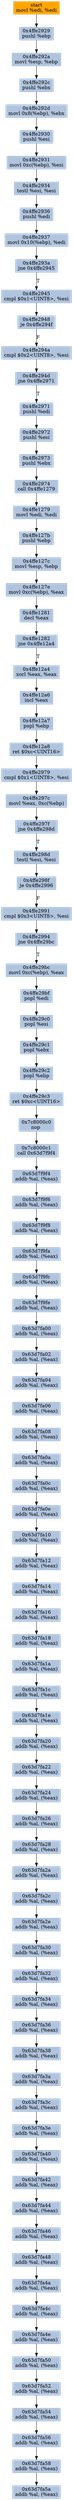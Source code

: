 digraph G {
node[shape=rectangle,style=filled,fillcolor=lightsteelblue,color=lightsteelblue]
bgcolor="transparent"
a0x4ffe2927movl_edi_edi[label="start\nmovl %edi, %edi",color="lightgrey",fillcolor="orange"];
a0x4ffe2929pushl_ebp[label="0x4ffe2929\npushl %ebp"];
a0x4ffe292amovl_esp_ebp[label="0x4ffe292a\nmovl %esp, %ebp"];
a0x4ffe292cpushl_ebx[label="0x4ffe292c\npushl %ebx"];
a0x4ffe292dmovl_0x8ebp__ebx[label="0x4ffe292d\nmovl 0x8(%ebp), %ebx"];
a0x4ffe2930pushl_esi[label="0x4ffe2930\npushl %esi"];
a0x4ffe2931movl_0xcebp__esi[label="0x4ffe2931\nmovl 0xc(%ebp), %esi"];
a0x4ffe2934testl_esi_esi[label="0x4ffe2934\ntestl %esi, %esi"];
a0x4ffe2936pushl_edi[label="0x4ffe2936\npushl %edi"];
a0x4ffe2937movl_0x10ebp__edi[label="0x4ffe2937\nmovl 0x10(%ebp), %edi"];
a0x4ffe293ajne_0x4ffe2945[label="0x4ffe293a\njne 0x4ffe2945"];
a0x4ffe2945cmpl_0x1UINT8_esi[label="0x4ffe2945\ncmpl $0x1<UINT8>, %esi"];
a0x4ffe2948je_0x4ffe294f[label="0x4ffe2948\nje 0x4ffe294f"];
a0x4ffe294acmpl_0x2UINT8_esi[label="0x4ffe294a\ncmpl $0x2<UINT8>, %esi"];
a0x4ffe294djne_0x4ffe2971[label="0x4ffe294d\njne 0x4ffe2971"];
a0x4ffe2971pushl_edi[label="0x4ffe2971\npushl %edi"];
a0x4ffe2972pushl_esi[label="0x4ffe2972\npushl %esi"];
a0x4ffe2973pushl_ebx[label="0x4ffe2973\npushl %ebx"];
a0x4ffe2974call_0x4ffe1279[label="0x4ffe2974\ncall 0x4ffe1279"];
a0x4ffe1279movl_edi_edi[label="0x4ffe1279\nmovl %edi, %edi"];
a0x4ffe127bpushl_ebp[label="0x4ffe127b\npushl %ebp"];
a0x4ffe127cmovl_esp_ebp[label="0x4ffe127c\nmovl %esp, %ebp"];
a0x4ffe127emovl_0xcebp__eax[label="0x4ffe127e\nmovl 0xc(%ebp), %eax"];
a0x4ffe1281decl_eax[label="0x4ffe1281\ndecl %eax"];
a0x4ffe1282jne_0x4ffe12a4[label="0x4ffe1282\njne 0x4ffe12a4"];
a0x4ffe12a4xorl_eax_eax[label="0x4ffe12a4\nxorl %eax, %eax"];
a0x4ffe12a6incl_eax[label="0x4ffe12a6\nincl %eax"];
a0x4ffe12a7popl_ebp[label="0x4ffe12a7\npopl %ebp"];
a0x4ffe12a8ret_0xcUINT16[label="0x4ffe12a8\nret $0xc<UINT16>"];
a0x4ffe2979cmpl_0x1UINT8_esi[label="0x4ffe2979\ncmpl $0x1<UINT8>, %esi"];
a0x4ffe297cmovl_eax_0xcebp_[label="0x4ffe297c\nmovl %eax, 0xc(%ebp)"];
a0x4ffe297fjne_0x4ffe298d[label="0x4ffe297f\njne 0x4ffe298d"];
a0x4ffe298dtestl_esi_esi[label="0x4ffe298d\ntestl %esi, %esi"];
a0x4ffe298fje_0x4ffe2996[label="0x4ffe298f\nje 0x4ffe2996"];
a0x4ffe2991cmpl_0x3UINT8_esi[label="0x4ffe2991\ncmpl $0x3<UINT8>, %esi"];
a0x4ffe2994jne_0x4ffe29bc[label="0x4ffe2994\njne 0x4ffe29bc"];
a0x4ffe29bcmovl_0xcebp__eax[label="0x4ffe29bc\nmovl 0xc(%ebp), %eax"];
a0x4ffe29bfpopl_edi[label="0x4ffe29bf\npopl %edi"];
a0x4ffe29c0popl_esi[label="0x4ffe29c0\npopl %esi"];
a0x4ffe29c1popl_ebx[label="0x4ffe29c1\npopl %ebx"];
a0x4ffe29c2popl_ebp[label="0x4ffe29c2\npopl %ebp"];
a0x4ffe29c3ret_0xcUINT16[label="0x4ffe29c3\nret $0xc<UINT16>"];
a0x7c8000c0nop_[label="0x7c8000c0\nnop "];
a0x7c8000c1call_0x63d7f9f4[label="0x7c8000c1\ncall 0x63d7f9f4"];
a0x63d7f9f4addb_al_eax_[label="0x63d7f9f4\naddb %al, (%eax)"];
a0x63d7f9f6addb_al_eax_[label="0x63d7f9f6\naddb %al, (%eax)"];
a0x63d7f9f8addb_al_eax_[label="0x63d7f9f8\naddb %al, (%eax)"];
a0x63d7f9faaddb_al_eax_[label="0x63d7f9fa\naddb %al, (%eax)"];
a0x63d7f9fcaddb_al_eax_[label="0x63d7f9fc\naddb %al, (%eax)"];
a0x63d7f9feaddb_al_eax_[label="0x63d7f9fe\naddb %al, (%eax)"];
a0x63d7fa00addb_al_eax_[label="0x63d7fa00\naddb %al, (%eax)"];
a0x63d7fa02addb_al_eax_[label="0x63d7fa02\naddb %al, (%eax)"];
a0x63d7fa04addb_al_eax_[label="0x63d7fa04\naddb %al, (%eax)"];
a0x63d7fa06addb_al_eax_[label="0x63d7fa06\naddb %al, (%eax)"];
a0x63d7fa08addb_al_eax_[label="0x63d7fa08\naddb %al, (%eax)"];
a0x63d7fa0aaddb_al_eax_[label="0x63d7fa0a\naddb %al, (%eax)"];
a0x63d7fa0caddb_al_eax_[label="0x63d7fa0c\naddb %al, (%eax)"];
a0x63d7fa0eaddb_al_eax_[label="0x63d7fa0e\naddb %al, (%eax)"];
a0x63d7fa10addb_al_eax_[label="0x63d7fa10\naddb %al, (%eax)"];
a0x63d7fa12addb_al_eax_[label="0x63d7fa12\naddb %al, (%eax)"];
a0x63d7fa14addb_al_eax_[label="0x63d7fa14\naddb %al, (%eax)"];
a0x63d7fa16addb_al_eax_[label="0x63d7fa16\naddb %al, (%eax)"];
a0x63d7fa18addb_al_eax_[label="0x63d7fa18\naddb %al, (%eax)"];
a0x63d7fa1aaddb_al_eax_[label="0x63d7fa1a\naddb %al, (%eax)"];
a0x63d7fa1caddb_al_eax_[label="0x63d7fa1c\naddb %al, (%eax)"];
a0x63d7fa1eaddb_al_eax_[label="0x63d7fa1e\naddb %al, (%eax)"];
a0x63d7fa20addb_al_eax_[label="0x63d7fa20\naddb %al, (%eax)"];
a0x63d7fa22addb_al_eax_[label="0x63d7fa22\naddb %al, (%eax)"];
a0x63d7fa24addb_al_eax_[label="0x63d7fa24\naddb %al, (%eax)"];
a0x63d7fa26addb_al_eax_[label="0x63d7fa26\naddb %al, (%eax)"];
a0x63d7fa28addb_al_eax_[label="0x63d7fa28\naddb %al, (%eax)"];
a0x63d7fa2aaddb_al_eax_[label="0x63d7fa2a\naddb %al, (%eax)"];
a0x63d7fa2caddb_al_eax_[label="0x63d7fa2c\naddb %al, (%eax)"];
a0x63d7fa2eaddb_al_eax_[label="0x63d7fa2e\naddb %al, (%eax)"];
a0x63d7fa30addb_al_eax_[label="0x63d7fa30\naddb %al, (%eax)"];
a0x63d7fa32addb_al_eax_[label="0x63d7fa32\naddb %al, (%eax)"];
a0x63d7fa34addb_al_eax_[label="0x63d7fa34\naddb %al, (%eax)"];
a0x63d7fa36addb_al_eax_[label="0x63d7fa36\naddb %al, (%eax)"];
a0x63d7fa38addb_al_eax_[label="0x63d7fa38\naddb %al, (%eax)"];
a0x63d7fa3aaddb_al_eax_[label="0x63d7fa3a\naddb %al, (%eax)"];
a0x63d7fa3caddb_al_eax_[label="0x63d7fa3c\naddb %al, (%eax)"];
a0x63d7fa3eaddb_al_eax_[label="0x63d7fa3e\naddb %al, (%eax)"];
a0x63d7fa40addb_al_eax_[label="0x63d7fa40\naddb %al, (%eax)"];
a0x63d7fa42addb_al_eax_[label="0x63d7fa42\naddb %al, (%eax)"];
a0x63d7fa44addb_al_eax_[label="0x63d7fa44\naddb %al, (%eax)"];
a0x63d7fa46addb_al_eax_[label="0x63d7fa46\naddb %al, (%eax)"];
a0x63d7fa48addb_al_eax_[label="0x63d7fa48\naddb %al, (%eax)"];
a0x63d7fa4aaddb_al_eax_[label="0x63d7fa4a\naddb %al, (%eax)"];
a0x63d7fa4caddb_al_eax_[label="0x63d7fa4c\naddb %al, (%eax)"];
a0x63d7fa4eaddb_al_eax_[label="0x63d7fa4e\naddb %al, (%eax)"];
a0x63d7fa50addb_al_eax_[label="0x63d7fa50\naddb %al, (%eax)"];
a0x63d7fa52addb_al_eax_[label="0x63d7fa52\naddb %al, (%eax)"];
a0x63d7fa54addb_al_eax_[label="0x63d7fa54\naddb %al, (%eax)"];
a0x63d7fa56addb_al_eax_[label="0x63d7fa56\naddb %al, (%eax)"];
a0x63d7fa58addb_al_eax_[label="0x63d7fa58\naddb %al, (%eax)"];
a0x63d7fa5aaddb_al_eax_[label="0x63d7fa5a\naddb %al, (%eax)"];
a0x4ffe2927movl_edi_edi -> a0x4ffe2929pushl_ebp [color="#000000"];
a0x4ffe2929pushl_ebp -> a0x4ffe292amovl_esp_ebp [color="#000000"];
a0x4ffe292amovl_esp_ebp -> a0x4ffe292cpushl_ebx [color="#000000"];
a0x4ffe292cpushl_ebx -> a0x4ffe292dmovl_0x8ebp__ebx [color="#000000"];
a0x4ffe292dmovl_0x8ebp__ebx -> a0x4ffe2930pushl_esi [color="#000000"];
a0x4ffe2930pushl_esi -> a0x4ffe2931movl_0xcebp__esi [color="#000000"];
a0x4ffe2931movl_0xcebp__esi -> a0x4ffe2934testl_esi_esi [color="#000000"];
a0x4ffe2934testl_esi_esi -> a0x4ffe2936pushl_edi [color="#000000"];
a0x4ffe2936pushl_edi -> a0x4ffe2937movl_0x10ebp__edi [color="#000000"];
a0x4ffe2937movl_0x10ebp__edi -> a0x4ffe293ajne_0x4ffe2945 [color="#000000"];
a0x4ffe293ajne_0x4ffe2945 -> a0x4ffe2945cmpl_0x1UINT8_esi [color="#000000",label="T"];
a0x4ffe2945cmpl_0x1UINT8_esi -> a0x4ffe2948je_0x4ffe294f [color="#000000"];
a0x4ffe2948je_0x4ffe294f -> a0x4ffe294acmpl_0x2UINT8_esi [color="#000000",label="F"];
a0x4ffe294acmpl_0x2UINT8_esi -> a0x4ffe294djne_0x4ffe2971 [color="#000000"];
a0x4ffe294djne_0x4ffe2971 -> a0x4ffe2971pushl_edi [color="#000000",label="T"];
a0x4ffe2971pushl_edi -> a0x4ffe2972pushl_esi [color="#000000"];
a0x4ffe2972pushl_esi -> a0x4ffe2973pushl_ebx [color="#000000"];
a0x4ffe2973pushl_ebx -> a0x4ffe2974call_0x4ffe1279 [color="#000000"];
a0x4ffe2974call_0x4ffe1279 -> a0x4ffe1279movl_edi_edi [color="#000000"];
a0x4ffe1279movl_edi_edi -> a0x4ffe127bpushl_ebp [color="#000000"];
a0x4ffe127bpushl_ebp -> a0x4ffe127cmovl_esp_ebp [color="#000000"];
a0x4ffe127cmovl_esp_ebp -> a0x4ffe127emovl_0xcebp__eax [color="#000000"];
a0x4ffe127emovl_0xcebp__eax -> a0x4ffe1281decl_eax [color="#000000"];
a0x4ffe1281decl_eax -> a0x4ffe1282jne_0x4ffe12a4 [color="#000000"];
a0x4ffe1282jne_0x4ffe12a4 -> a0x4ffe12a4xorl_eax_eax [color="#000000",label="T"];
a0x4ffe12a4xorl_eax_eax -> a0x4ffe12a6incl_eax [color="#000000"];
a0x4ffe12a6incl_eax -> a0x4ffe12a7popl_ebp [color="#000000"];
a0x4ffe12a7popl_ebp -> a0x4ffe12a8ret_0xcUINT16 [color="#000000"];
a0x4ffe12a8ret_0xcUINT16 -> a0x4ffe2979cmpl_0x1UINT8_esi [color="#000000"];
a0x4ffe2979cmpl_0x1UINT8_esi -> a0x4ffe297cmovl_eax_0xcebp_ [color="#000000"];
a0x4ffe297cmovl_eax_0xcebp_ -> a0x4ffe297fjne_0x4ffe298d [color="#000000"];
a0x4ffe297fjne_0x4ffe298d -> a0x4ffe298dtestl_esi_esi [color="#000000",label="T"];
a0x4ffe298dtestl_esi_esi -> a0x4ffe298fje_0x4ffe2996 [color="#000000"];
a0x4ffe298fje_0x4ffe2996 -> a0x4ffe2991cmpl_0x3UINT8_esi [color="#000000",label="F"];
a0x4ffe2991cmpl_0x3UINT8_esi -> a0x4ffe2994jne_0x4ffe29bc [color="#000000"];
a0x4ffe2994jne_0x4ffe29bc -> a0x4ffe29bcmovl_0xcebp__eax [color="#000000",label="T"];
a0x4ffe29bcmovl_0xcebp__eax -> a0x4ffe29bfpopl_edi [color="#000000"];
a0x4ffe29bfpopl_edi -> a0x4ffe29c0popl_esi [color="#000000"];
a0x4ffe29c0popl_esi -> a0x4ffe29c1popl_ebx [color="#000000"];
a0x4ffe29c1popl_ebx -> a0x4ffe29c2popl_ebp [color="#000000"];
a0x4ffe29c2popl_ebp -> a0x4ffe29c3ret_0xcUINT16 [color="#000000"];
a0x4ffe29c3ret_0xcUINT16 -> a0x7c8000c0nop_ [color="#000000"];
a0x7c8000c0nop_ -> a0x7c8000c1call_0x63d7f9f4 [color="#000000"];
a0x7c8000c1call_0x63d7f9f4 -> a0x63d7f9f4addb_al_eax_ [color="#000000"];
a0x63d7f9f4addb_al_eax_ -> a0x63d7f9f6addb_al_eax_ [color="#000000"];
a0x63d7f9f6addb_al_eax_ -> a0x63d7f9f8addb_al_eax_ [color="#000000"];
a0x63d7f9f8addb_al_eax_ -> a0x63d7f9faaddb_al_eax_ [color="#000000"];
a0x63d7f9faaddb_al_eax_ -> a0x63d7f9fcaddb_al_eax_ [color="#000000"];
a0x63d7f9fcaddb_al_eax_ -> a0x63d7f9feaddb_al_eax_ [color="#000000"];
a0x63d7f9feaddb_al_eax_ -> a0x63d7fa00addb_al_eax_ [color="#000000"];
a0x63d7fa00addb_al_eax_ -> a0x63d7fa02addb_al_eax_ [color="#000000"];
a0x63d7fa02addb_al_eax_ -> a0x63d7fa04addb_al_eax_ [color="#000000"];
a0x63d7fa04addb_al_eax_ -> a0x63d7fa06addb_al_eax_ [color="#000000"];
a0x63d7fa06addb_al_eax_ -> a0x63d7fa08addb_al_eax_ [color="#000000"];
a0x63d7fa08addb_al_eax_ -> a0x63d7fa0aaddb_al_eax_ [color="#000000"];
a0x63d7fa0aaddb_al_eax_ -> a0x63d7fa0caddb_al_eax_ [color="#000000"];
a0x63d7fa0caddb_al_eax_ -> a0x63d7fa0eaddb_al_eax_ [color="#000000"];
a0x63d7fa0eaddb_al_eax_ -> a0x63d7fa10addb_al_eax_ [color="#000000"];
a0x63d7fa10addb_al_eax_ -> a0x63d7fa12addb_al_eax_ [color="#000000"];
a0x63d7fa12addb_al_eax_ -> a0x63d7fa14addb_al_eax_ [color="#000000"];
a0x63d7fa14addb_al_eax_ -> a0x63d7fa16addb_al_eax_ [color="#000000"];
a0x63d7fa16addb_al_eax_ -> a0x63d7fa18addb_al_eax_ [color="#000000"];
a0x63d7fa18addb_al_eax_ -> a0x63d7fa1aaddb_al_eax_ [color="#000000"];
a0x63d7fa1aaddb_al_eax_ -> a0x63d7fa1caddb_al_eax_ [color="#000000"];
a0x63d7fa1caddb_al_eax_ -> a0x63d7fa1eaddb_al_eax_ [color="#000000"];
a0x63d7fa1eaddb_al_eax_ -> a0x63d7fa20addb_al_eax_ [color="#000000"];
a0x63d7fa20addb_al_eax_ -> a0x63d7fa22addb_al_eax_ [color="#000000"];
a0x63d7fa22addb_al_eax_ -> a0x63d7fa24addb_al_eax_ [color="#000000"];
a0x63d7fa24addb_al_eax_ -> a0x63d7fa26addb_al_eax_ [color="#000000"];
a0x63d7fa26addb_al_eax_ -> a0x63d7fa28addb_al_eax_ [color="#000000"];
a0x63d7fa28addb_al_eax_ -> a0x63d7fa2aaddb_al_eax_ [color="#000000"];
a0x63d7fa2aaddb_al_eax_ -> a0x63d7fa2caddb_al_eax_ [color="#000000"];
a0x63d7fa2caddb_al_eax_ -> a0x63d7fa2eaddb_al_eax_ [color="#000000"];
a0x63d7fa2eaddb_al_eax_ -> a0x63d7fa30addb_al_eax_ [color="#000000"];
a0x63d7fa30addb_al_eax_ -> a0x63d7fa32addb_al_eax_ [color="#000000"];
a0x63d7fa32addb_al_eax_ -> a0x63d7fa34addb_al_eax_ [color="#000000"];
a0x63d7fa34addb_al_eax_ -> a0x63d7fa36addb_al_eax_ [color="#000000"];
a0x63d7fa36addb_al_eax_ -> a0x63d7fa38addb_al_eax_ [color="#000000"];
a0x63d7fa38addb_al_eax_ -> a0x63d7fa3aaddb_al_eax_ [color="#000000"];
a0x63d7fa3aaddb_al_eax_ -> a0x63d7fa3caddb_al_eax_ [color="#000000"];
a0x63d7fa3caddb_al_eax_ -> a0x63d7fa3eaddb_al_eax_ [color="#000000"];
a0x63d7fa3eaddb_al_eax_ -> a0x63d7fa40addb_al_eax_ [color="#000000"];
a0x63d7fa40addb_al_eax_ -> a0x63d7fa42addb_al_eax_ [color="#000000"];
a0x63d7fa42addb_al_eax_ -> a0x63d7fa44addb_al_eax_ [color="#000000"];
a0x63d7fa44addb_al_eax_ -> a0x63d7fa46addb_al_eax_ [color="#000000"];
a0x63d7fa46addb_al_eax_ -> a0x63d7fa48addb_al_eax_ [color="#000000"];
a0x63d7fa48addb_al_eax_ -> a0x63d7fa4aaddb_al_eax_ [color="#000000"];
a0x63d7fa4aaddb_al_eax_ -> a0x63d7fa4caddb_al_eax_ [color="#000000"];
a0x63d7fa4caddb_al_eax_ -> a0x63d7fa4eaddb_al_eax_ [color="#000000"];
a0x63d7fa4eaddb_al_eax_ -> a0x63d7fa50addb_al_eax_ [color="#000000"];
a0x63d7fa50addb_al_eax_ -> a0x63d7fa52addb_al_eax_ [color="#000000"];
a0x63d7fa52addb_al_eax_ -> a0x63d7fa54addb_al_eax_ [color="#000000"];
a0x63d7fa54addb_al_eax_ -> a0x63d7fa56addb_al_eax_ [color="#000000"];
a0x63d7fa56addb_al_eax_ -> a0x63d7fa58addb_al_eax_ [color="#000000"];
a0x63d7fa58addb_al_eax_ -> a0x63d7fa5aaddb_al_eax_ [color="#000000"];
}
